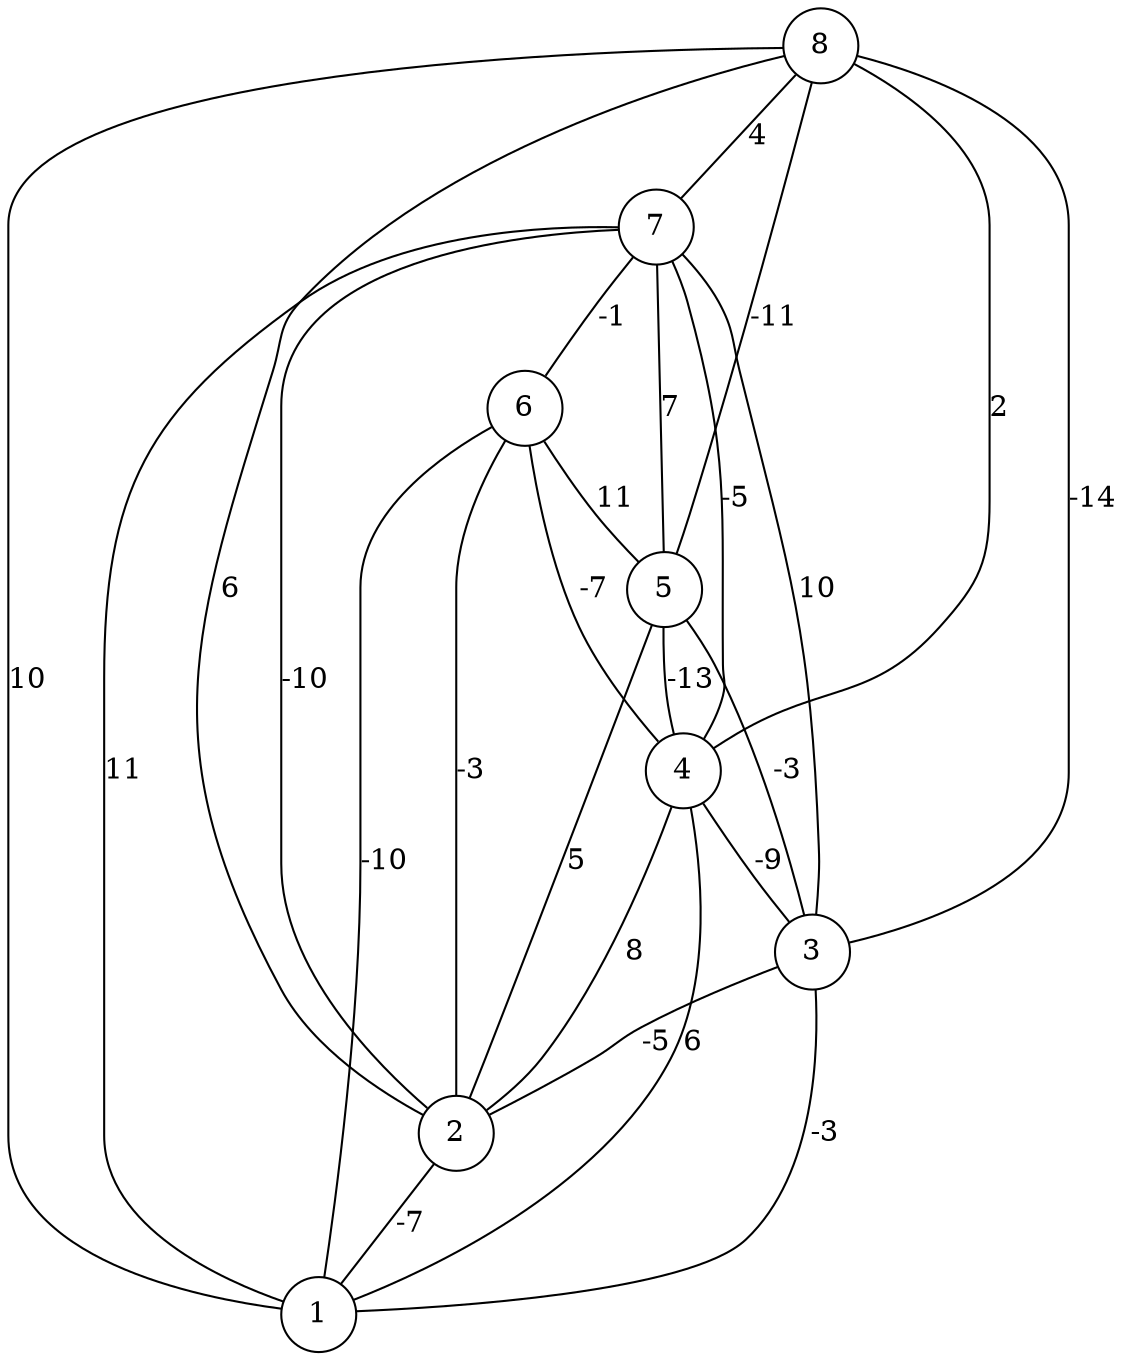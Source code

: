graph { 
	 fontname="Helvetica,Arial,sans-serif" 
	 node [shape = circle]; 
	 8 -- 1 [label = "10"];
	 8 -- 2 [label = "6"];
	 8 -- 3 [label = "-14"];
	 8 -- 4 [label = "2"];
	 8 -- 5 [label = "-11"];
	 8 -- 7 [label = "4"];
	 7 -- 1 [label = "11"];
	 7 -- 2 [label = "-10"];
	 7 -- 3 [label = "10"];
	 7 -- 4 [label = "-5"];
	 7 -- 5 [label = "7"];
	 7 -- 6 [label = "-1"];
	 6 -- 1 [label = "-10"];
	 6 -- 2 [label = "-3"];
	 6 -- 4 [label = "-7"];
	 6 -- 5 [label = "11"];
	 5 -- 2 [label = "5"];
	 5 -- 3 [label = "-3"];
	 5 -- 4 [label = "-13"];
	 4 -- 1 [label = "6"];
	 4 -- 2 [label = "8"];
	 4 -- 3 [label = "-9"];
	 3 -- 1 [label = "-3"];
	 3 -- 2 [label = "-5"];
	 2 -- 1 [label = "-7"];
	 1;
	 2;
	 3;
	 4;
	 5;
	 6;
	 7;
	 8;
}
